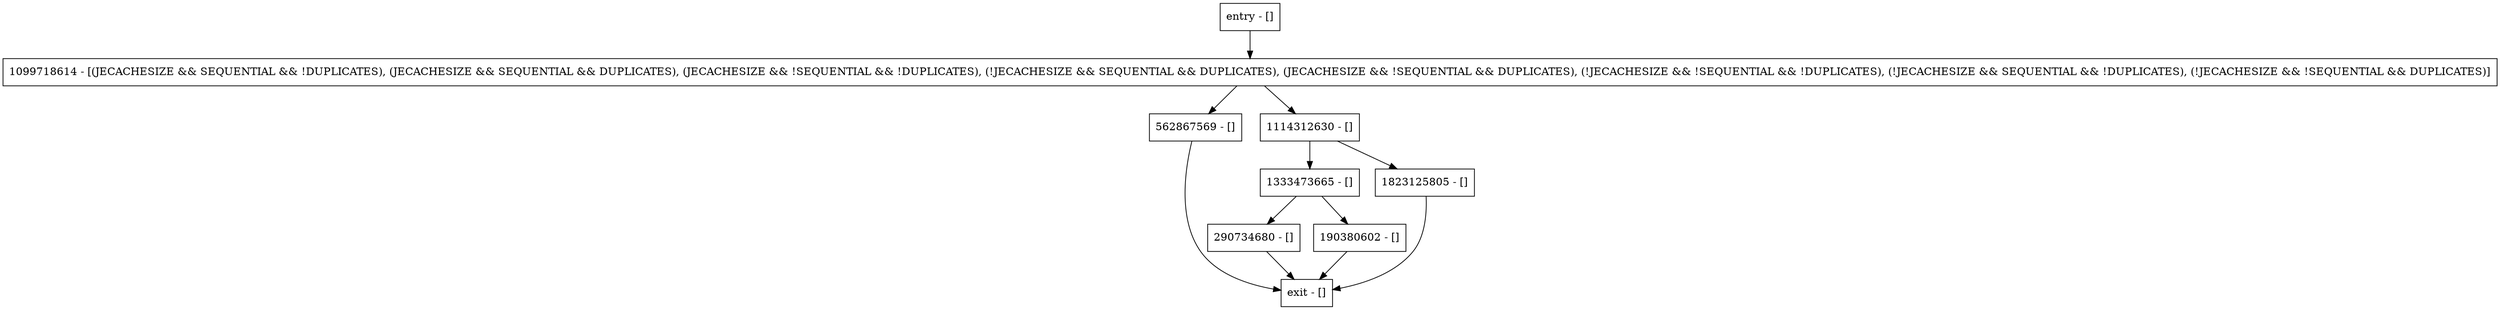 digraph getStorageSize {
node [shape=record];
entry [label="entry - []"];
exit [label="exit - []"];
1333473665 [label="1333473665 - []"];
290734680 [label="290734680 - []"];
562867569 [label="562867569 - []"];
1114312630 [label="1114312630 - []"];
1823125805 [label="1823125805 - []"];
1099718614 [label="1099718614 - [(JECACHESIZE && SEQUENTIAL && !DUPLICATES), (JECACHESIZE && SEQUENTIAL && DUPLICATES), (JECACHESIZE && !SEQUENTIAL && !DUPLICATES), (!JECACHESIZE && SEQUENTIAL && DUPLICATES), (JECACHESIZE && !SEQUENTIAL && DUPLICATES), (!JECACHESIZE && !SEQUENTIAL && !DUPLICATES), (!JECACHESIZE && SEQUENTIAL && !DUPLICATES), (!JECACHESIZE && !SEQUENTIAL && DUPLICATES)]"];
190380602 [label="190380602 - []"];
entry;
exit;
entry -> 1099718614;
1333473665 -> 290734680;
1333473665 -> 190380602;
290734680 -> exit;
562867569 -> exit;
1114312630 -> 1333473665;
1114312630 -> 1823125805;
1823125805 -> exit;
1099718614 -> 562867569;
1099718614 -> 1114312630;
190380602 -> exit;
}

